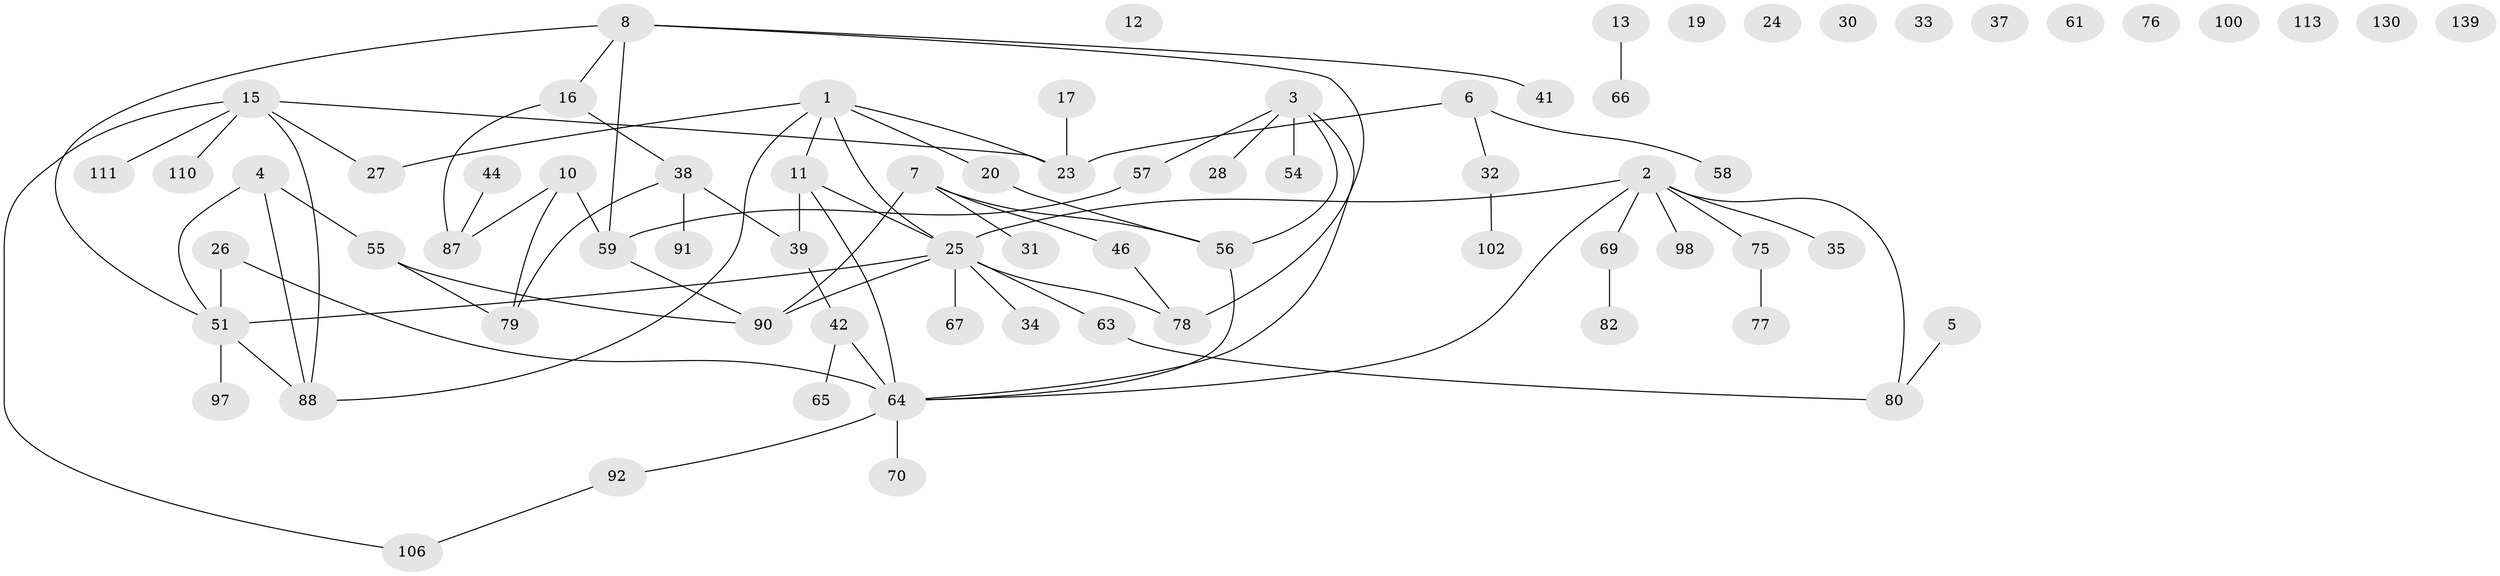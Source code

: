 // original degree distribution, {2: 0.3013698630136986, 3: 0.22602739726027396, 1: 0.2534246575342466, 0: 0.0821917808219178, 4: 0.08904109589041095, 5: 0.03424657534246575, 7: 0.00684931506849315, 6: 0.00684931506849315}
// Generated by graph-tools (version 1.1) at 2025/13/03/09/25 04:13:09]
// undirected, 73 vertices, 81 edges
graph export_dot {
graph [start="1"]
  node [color=gray90,style=filled];
  1 [super="+49"];
  2 [super="+22+72+21"];
  3 [super="+45+68+109"];
  4 [super="+122+85"];
  5;
  6 [super="+36"];
  7 [super="+9+43+47"];
  8 [super="+127"];
  10 [super="+40"];
  11 [super="+14"];
  12;
  13;
  15 [super="+142+18"];
  16 [super="+131+48"];
  17 [super="+120+81"];
  19;
  20 [super="+62"];
  23 [super="+93"];
  24;
  25 [super="+140+50+84+118"];
  26;
  27 [super="+74"];
  28;
  30;
  31;
  32 [super="+115"];
  33;
  34;
  35;
  37;
  38 [super="+52"];
  39 [super="+73"];
  41 [super="+119"];
  42 [super="+53"];
  44 [super="+99"];
  46;
  51 [super="+60"];
  54 [super="+83"];
  55 [super="+125"];
  56 [super="+71"];
  57;
  58 [super="+143"];
  59;
  61;
  63;
  64 [super="+101"];
  65 [super="+107+121"];
  66 [super="+94"];
  67;
  69 [super="+89"];
  70;
  75;
  76;
  77;
  78 [super="+95"];
  79 [super="+116"];
  80;
  82;
  87;
  88 [super="+112"];
  90 [super="+96"];
  91;
  92 [super="+137"];
  97 [super="+144"];
  98;
  100;
  102;
  106 [super="+114"];
  110;
  111;
  113;
  130;
  139;
  1 -- 20;
  1 -- 23;
  1 -- 88;
  1 -- 27;
  1 -- 11;
  1 -- 25;
  2 -- 80;
  2 -- 35;
  2 -- 69;
  2 -- 64;
  2 -- 75;
  2 -- 98;
  2 -- 25;
  3 -- 57;
  3 -- 28;
  3 -- 54;
  3 -- 56;
  3 -- 64;
  4 -- 55;
  4 -- 88;
  4 -- 51;
  5 -- 80;
  6 -- 32;
  6 -- 23;
  6 -- 58;
  7 -- 46;
  7 -- 90;
  7 -- 56;
  7 -- 31;
  8 -- 16;
  8 -- 41;
  8 -- 59;
  8 -- 78;
  8 -- 51;
  10 -- 59;
  10 -- 87;
  10 -- 79;
  11 -- 64 [weight=3];
  11 -- 39;
  11 -- 25;
  13 -- 66;
  15 -- 23;
  15 -- 88;
  15 -- 27;
  15 -- 111;
  15 -- 110;
  15 -- 106;
  16 -- 38;
  16 -- 87;
  17 -- 23;
  20 -- 56;
  25 -- 34;
  25 -- 67;
  25 -- 63;
  25 -- 90;
  25 -- 78;
  25 -- 51;
  26 -- 51;
  26 -- 64;
  32 -- 102;
  38 -- 91;
  38 -- 79;
  38 -- 39;
  39 -- 42;
  42 -- 65;
  42 -- 64;
  44 -- 87;
  46 -- 78;
  51 -- 97;
  51 -- 88;
  55 -- 90;
  55 -- 79;
  56 -- 64;
  57 -- 59;
  59 -- 90;
  63 -- 80;
  64 -- 92;
  64 -- 70;
  69 -- 82;
  75 -- 77;
  92 -- 106;
}
